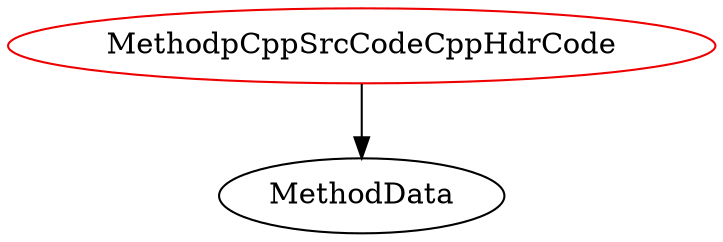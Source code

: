 digraph methodpcppsrccodecpphdrcode{
MethodpCppSrcCodeCppHdrCode -> MethodData;
MethodpCppSrcCodeCppHdrCode	[shape=oval, color=red2, label="MethodpCppSrcCodeCppHdrCode"];
}
